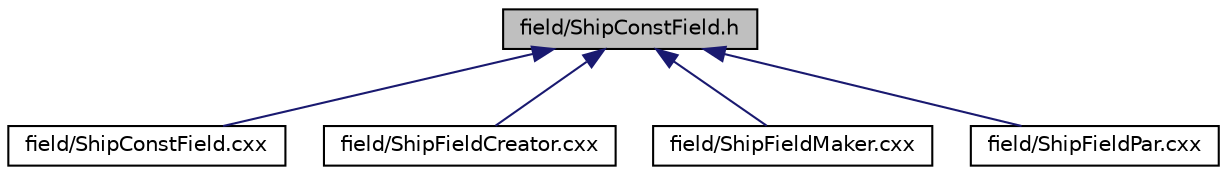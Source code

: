 digraph "field/ShipConstField.h"
{
 // LATEX_PDF_SIZE
  edge [fontname="Helvetica",fontsize="10",labelfontname="Helvetica",labelfontsize="10"];
  node [fontname="Helvetica",fontsize="10",shape=record];
  Node1 [label="field/ShipConstField.h",height=0.2,width=0.4,color="black", fillcolor="grey75", style="filled", fontcolor="black",tooltip=" "];
  Node1 -> Node2 [dir="back",color="midnightblue",fontsize="10",style="solid",fontname="Helvetica"];
  Node2 [label="field/ShipConstField.cxx",height=0.2,width=0.4,color="black", fillcolor="white", style="filled",URL="$ShipConstField_8cxx.html",tooltip=" "];
  Node1 -> Node3 [dir="back",color="midnightblue",fontsize="10",style="solid",fontname="Helvetica"];
  Node3 [label="field/ShipFieldCreator.cxx",height=0.2,width=0.4,color="black", fillcolor="white", style="filled",URL="$ShipFieldCreator_8cxx.html",tooltip=" "];
  Node1 -> Node4 [dir="back",color="midnightblue",fontsize="10",style="solid",fontname="Helvetica"];
  Node4 [label="field/ShipFieldMaker.cxx",height=0.2,width=0.4,color="black", fillcolor="white", style="filled",URL="$ShipFieldMaker_8cxx.html",tooltip=" "];
  Node1 -> Node5 [dir="back",color="midnightblue",fontsize="10",style="solid",fontname="Helvetica"];
  Node5 [label="field/ShipFieldPar.cxx",height=0.2,width=0.4,color="black", fillcolor="white", style="filled",URL="$ShipFieldPar_8cxx.html",tooltip=" "];
}
